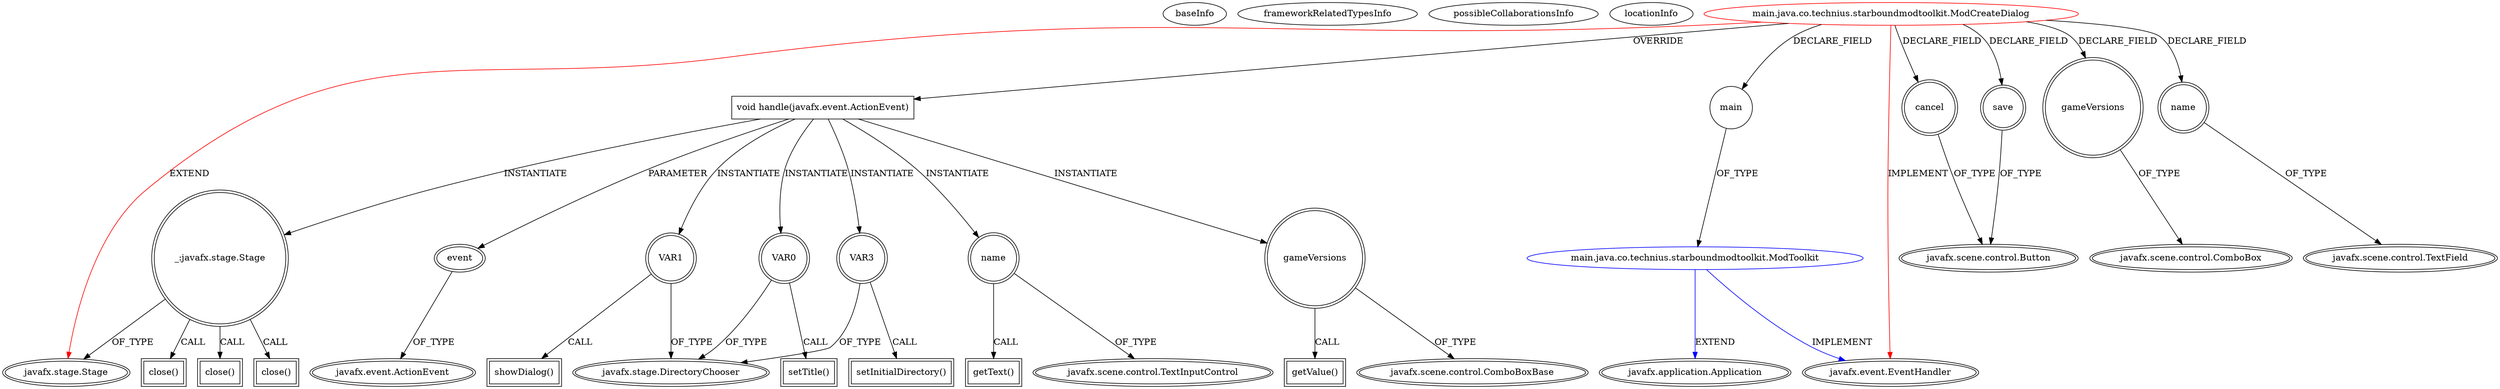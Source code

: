 digraph {
baseInfo[graphId=1412,category="extension_graph",isAnonymous=false,possibleRelation=true]
frameworkRelatedTypesInfo[0="javafx.stage.Stage",1="javafx.event.EventHandler"]
possibleCollaborationsInfo[0="1412~FIELD_DECLARATION-~javafx.stage.Stage javafx.event.EventHandler ~javafx.application.Application javafx.event.EventHandler ~false~false"]
locationInfo[projectName="Technius-Starbound-Mod-Toolkit",filePath="/Technius-Starbound-Mod-Toolkit/Starbound-Mod-Toolkit-master/src/main/java/co/technius/starboundmodtoolkit/ModCreateDialog.java",contextSignature="ModCreateDialog",graphId="1412"]
0[label="main.java.co.technius.starboundmodtoolkit.ModCreateDialog",vertexType="ROOT_CLIENT_CLASS_DECLARATION",isFrameworkType=false,color=red]
1[label="javafx.stage.Stage",vertexType="FRAMEWORK_CLASS_TYPE",isFrameworkType=true,peripheries=2]
2[label="javafx.event.EventHandler",vertexType="FRAMEWORK_INTERFACE_TYPE",isFrameworkType=true,peripheries=2]
3[label="cancel",vertexType="FIELD_DECLARATION",isFrameworkType=true,peripheries=2,shape=circle]
4[label="javafx.scene.control.Button",vertexType="FRAMEWORK_CLASS_TYPE",isFrameworkType=true,peripheries=2]
5[label="gameVersions",vertexType="FIELD_DECLARATION",isFrameworkType=true,peripheries=2,shape=circle]
6[label="javafx.scene.control.ComboBox",vertexType="FRAMEWORK_CLASS_TYPE",isFrameworkType=true,peripheries=2]
7[label="main",vertexType="FIELD_DECLARATION",isFrameworkType=false,shape=circle]
8[label="main.java.co.technius.starboundmodtoolkit.ModToolkit",vertexType="REFERENCE_CLIENT_CLASS_DECLARATION",isFrameworkType=false,color=blue]
9[label="javafx.application.Application",vertexType="FRAMEWORK_CLASS_TYPE",isFrameworkType=true,peripheries=2]
11[label="name",vertexType="FIELD_DECLARATION",isFrameworkType=true,peripheries=2,shape=circle]
12[label="javafx.scene.control.TextField",vertexType="FRAMEWORK_CLASS_TYPE",isFrameworkType=true,peripheries=2]
13[label="save",vertexType="FIELD_DECLARATION",isFrameworkType=true,peripheries=2,shape=circle]
15[label="void handle(javafx.event.ActionEvent)",vertexType="OVERRIDING_METHOD_DECLARATION",isFrameworkType=false,shape=box]
16[label="event",vertexType="PARAMETER_DECLARATION",isFrameworkType=true,peripheries=2]
17[label="javafx.event.ActionEvent",vertexType="FRAMEWORK_CLASS_TYPE",isFrameworkType=true,peripheries=2]
18[label="VAR0",vertexType="VARIABLE_EXPRESION",isFrameworkType=true,peripheries=2,shape=circle]
20[label="javafx.stage.DirectoryChooser",vertexType="FRAMEWORK_CLASS_TYPE",isFrameworkType=true,peripheries=2]
19[label="setTitle()",vertexType="INSIDE_CALL",isFrameworkType=true,peripheries=2,shape=box]
21[label="VAR1",vertexType="VARIABLE_EXPRESION",isFrameworkType=true,peripheries=2,shape=circle]
22[label="showDialog()",vertexType="INSIDE_CALL",isFrameworkType=true,peripheries=2,shape=box]
24[label="_:javafx.stage.Stage",vertexType="VARIABLE_EXPRESION",isFrameworkType=true,peripheries=2,shape=circle]
25[label="close()",vertexType="INSIDE_CALL",isFrameworkType=true,peripheries=2,shape=box]
27[label="VAR3",vertexType="VARIABLE_EXPRESION",isFrameworkType=true,peripheries=2,shape=circle]
28[label="setInitialDirectory()",vertexType="INSIDE_CALL",isFrameworkType=true,peripheries=2,shape=box]
30[label="name",vertexType="VARIABLE_EXPRESION",isFrameworkType=true,peripheries=2,shape=circle]
32[label="javafx.scene.control.TextInputControl",vertexType="FRAMEWORK_CLASS_TYPE",isFrameworkType=true,peripheries=2]
31[label="getText()",vertexType="INSIDE_CALL",isFrameworkType=true,peripheries=2,shape=box]
33[label="gameVersions",vertexType="VARIABLE_EXPRESION",isFrameworkType=true,peripheries=2,shape=circle]
35[label="javafx.scene.control.ComboBoxBase",vertexType="FRAMEWORK_CLASS_TYPE",isFrameworkType=true,peripheries=2]
34[label="getValue()",vertexType="INSIDE_CALL",isFrameworkType=true,peripheries=2,shape=box]
37[label="close()",vertexType="INSIDE_CALL",isFrameworkType=true,peripheries=2,shape=box]
39[label="close()",vertexType="INSIDE_CALL",isFrameworkType=true,peripheries=2,shape=box]
0->1[label="EXTEND",color=red]
0->2[label="IMPLEMENT",color=red]
0->3[label="DECLARE_FIELD"]
3->4[label="OF_TYPE"]
0->5[label="DECLARE_FIELD"]
5->6[label="OF_TYPE"]
0->7[label="DECLARE_FIELD"]
8->9[label="EXTEND",color=blue]
8->2[label="IMPLEMENT",color=blue]
7->8[label="OF_TYPE"]
0->11[label="DECLARE_FIELD"]
11->12[label="OF_TYPE"]
0->13[label="DECLARE_FIELD"]
13->4[label="OF_TYPE"]
0->15[label="OVERRIDE"]
16->17[label="OF_TYPE"]
15->16[label="PARAMETER"]
15->18[label="INSTANTIATE"]
18->20[label="OF_TYPE"]
18->19[label="CALL"]
15->21[label="INSTANTIATE"]
21->20[label="OF_TYPE"]
21->22[label="CALL"]
15->24[label="INSTANTIATE"]
24->1[label="OF_TYPE"]
24->25[label="CALL"]
15->27[label="INSTANTIATE"]
27->20[label="OF_TYPE"]
27->28[label="CALL"]
15->30[label="INSTANTIATE"]
30->32[label="OF_TYPE"]
30->31[label="CALL"]
15->33[label="INSTANTIATE"]
33->35[label="OF_TYPE"]
33->34[label="CALL"]
24->37[label="CALL"]
24->39[label="CALL"]
}
